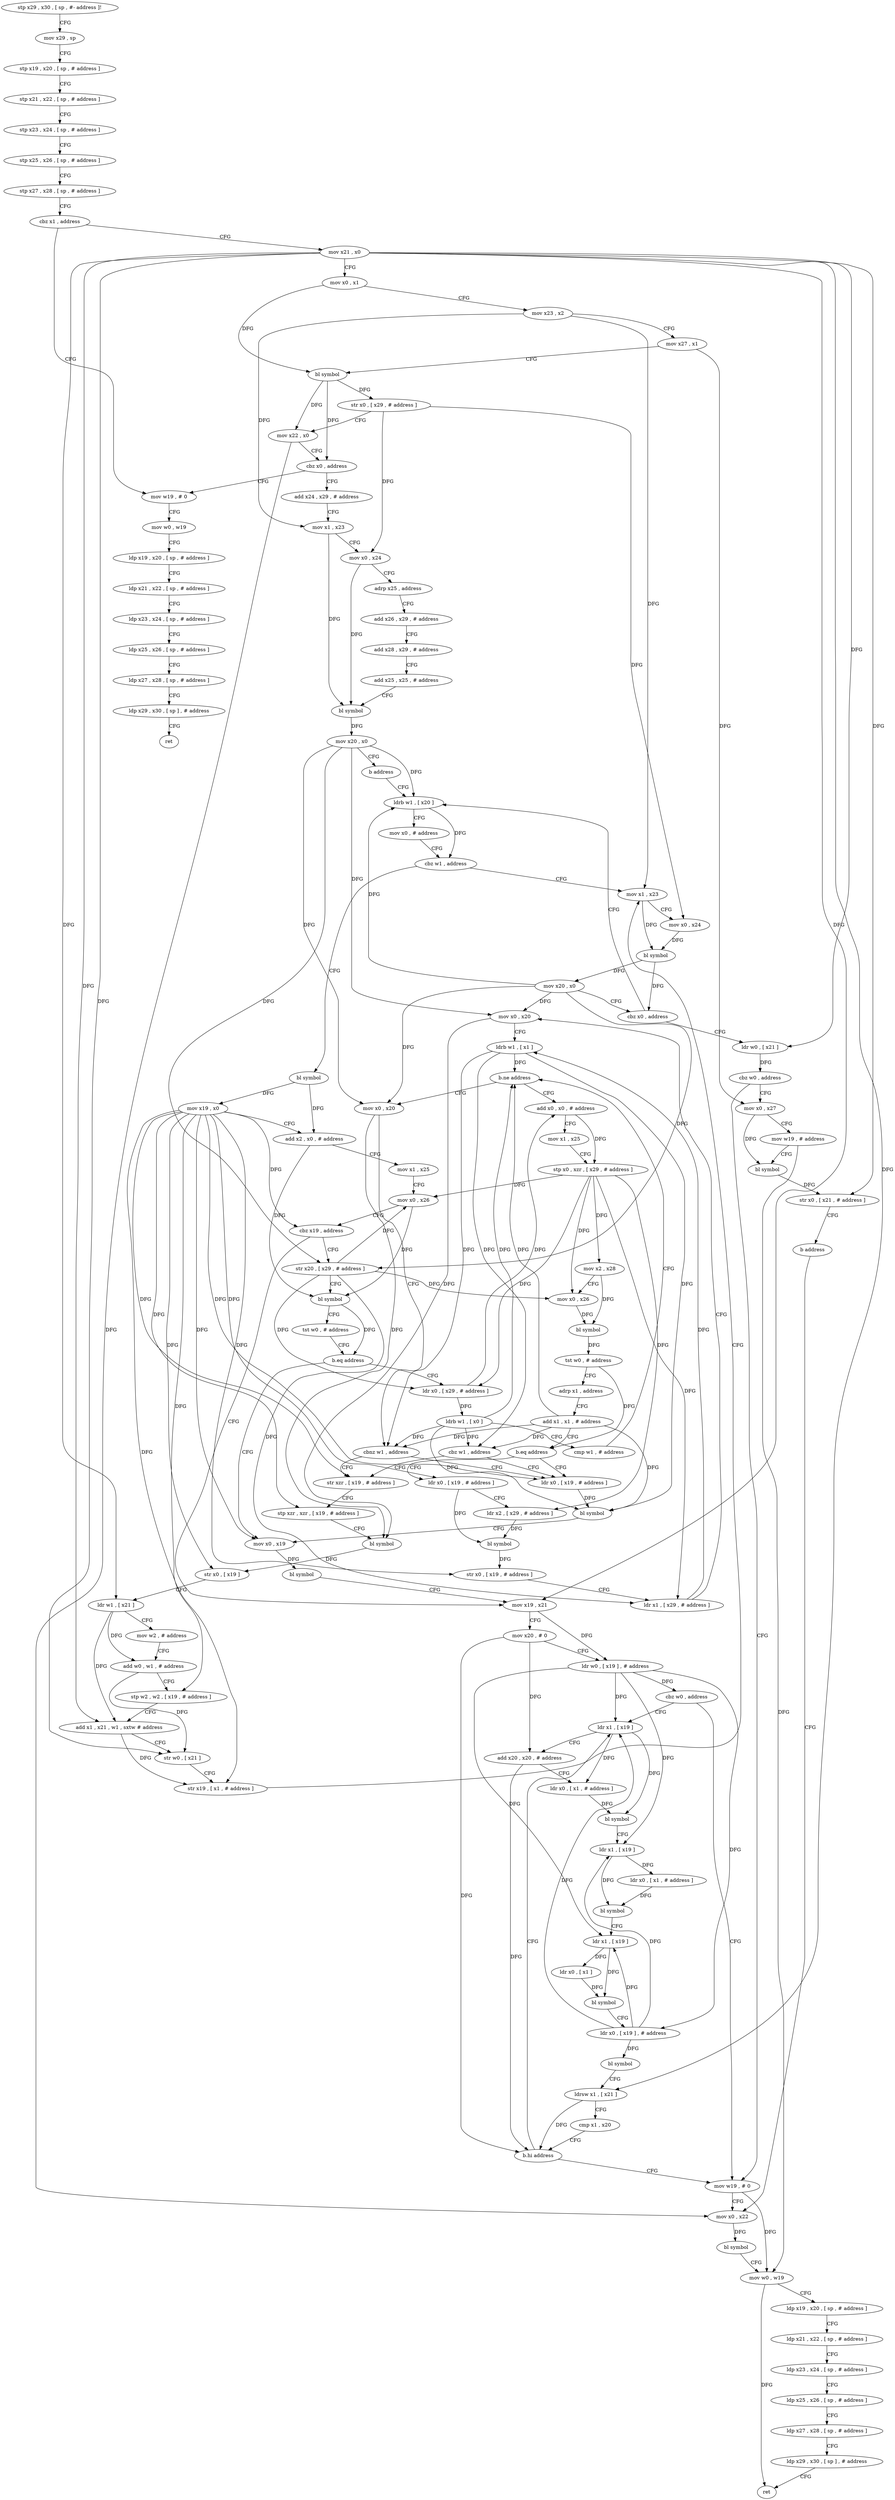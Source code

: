 digraph "func" {
"137424" [label = "stp x29 , x30 , [ sp , #- address ]!" ]
"137428" [label = "mov x29 , sp" ]
"137432" [label = "stp x19 , x20 , [ sp , # address ]" ]
"137436" [label = "stp x21 , x22 , [ sp , # address ]" ]
"137440" [label = "stp x23 , x24 , [ sp , # address ]" ]
"137444" [label = "stp x25 , x26 , [ sp , # address ]" ]
"137448" [label = "stp x27 , x28 , [ sp , # address ]" ]
"137452" [label = "cbz x1 , address" ]
"137876" [label = "mov w19 , # 0" ]
"137456" [label = "mov x21 , x0" ]
"137880" [label = "mov w0 , w19" ]
"137884" [label = "ldp x19 , x20 , [ sp , # address ]" ]
"137888" [label = "ldp x21 , x22 , [ sp , # address ]" ]
"137892" [label = "ldp x23 , x24 , [ sp , # address ]" ]
"137896" [label = "ldp x25 , x26 , [ sp , # address ]" ]
"137900" [label = "ldp x27 , x28 , [ sp , # address ]" ]
"137904" [label = "ldp x29 , x30 , [ sp ] , # address" ]
"137908" [label = "ret" ]
"137460" [label = "mov x0 , x1" ]
"137464" [label = "mov x23 , x2" ]
"137468" [label = "mov x27 , x1" ]
"137472" [label = "bl symbol" ]
"137476" [label = "str x0 , [ x29 , # address ]" ]
"137480" [label = "mov x22 , x0" ]
"137484" [label = "cbz x0 , address" ]
"137488" [label = "add x24 , x29 , # address" ]
"137492" [label = "mov x1 , x23" ]
"137496" [label = "mov x0 , x24" ]
"137500" [label = "adrp x25 , address" ]
"137504" [label = "add x26 , x29 , # address" ]
"137508" [label = "add x28 , x29 , # address" ]
"137512" [label = "add x25 , x25 , # address" ]
"137516" [label = "bl symbol" ]
"137520" [label = "mov x20 , x0" ]
"137524" [label = "b address" ]
"137600" [label = "ldrb w1 , [ x20 ]" ]
"137604" [label = "mov x0 , # address" ]
"137608" [label = "cbz w1 , address" ]
"137580" [label = "mov x1 , x23" ]
"137612" [label = "bl symbol" ]
"137584" [label = "mov x0 , x24" ]
"137588" [label = "bl symbol" ]
"137592" [label = "mov x20 , x0" ]
"137596" [label = "cbz x0 , address" ]
"137912" [label = "ldr w0 , [ x21 ]" ]
"137616" [label = "mov x19 , x0" ]
"137620" [label = "add x2 , x0 , # address" ]
"137624" [label = "mov x1 , x25" ]
"137628" [label = "mov x0 , x26" ]
"137632" [label = "cbz x19 , address" ]
"137756" [label = "mov x19 , x21" ]
"137636" [label = "str x20 , [ x29 , # address ]" ]
"137916" [label = "cbz w0 , address" ]
"137832" [label = "mov w19 , # 0" ]
"137920" [label = "mov x0 , x27" ]
"137760" [label = "mov x20 , # 0" ]
"137764" [label = "ldr w0 , [ x19 ] , # address" ]
"137768" [label = "cbz w0 , address" ]
"137772" [label = "ldr x1 , [ x19 ]" ]
"137640" [label = "bl symbol" ]
"137644" [label = "tst w0 , # address" ]
"137648" [label = "b.eq address" ]
"137748" [label = "mov x0 , x19" ]
"137652" [label = "ldr x0 , [ x29 , # address ]" ]
"137836" [label = "mov x0 , x22" ]
"137924" [label = "mov w19 , # address" ]
"137928" [label = "bl symbol" ]
"137932" [label = "str x0 , [ x21 , # address ]" ]
"137936" [label = "b address" ]
"137776" [label = "add x20 , x20 , # address" ]
"137780" [label = "ldr x0 , [ x1 , # address ]" ]
"137784" [label = "bl symbol" ]
"137788" [label = "ldr x1 , [ x19 ]" ]
"137792" [label = "ldr x0 , [ x1 , # address ]" ]
"137796" [label = "bl symbol" ]
"137800" [label = "ldr x1 , [ x19 ]" ]
"137804" [label = "ldr x0 , [ x1 ]" ]
"137808" [label = "bl symbol" ]
"137812" [label = "ldr x0 , [ x19 ] , # address" ]
"137816" [label = "bl symbol" ]
"137820" [label = "ldrsw x1 , [ x21 ]" ]
"137824" [label = "cmp x1 , x20" ]
"137828" [label = "b.hi address" ]
"137752" [label = "bl symbol" ]
"137656" [label = "ldrb w1 , [ x0 ]" ]
"137660" [label = "cmp w1 , # address" ]
"137664" [label = "b.ne address" ]
"137528" [label = "mov x0 , x20" ]
"137668" [label = "add x0 , x0 , # address" ]
"137840" [label = "bl symbol" ]
"137844" [label = "mov w0 , w19" ]
"137848" [label = "ldp x19 , x20 , [ sp , # address ]" ]
"137852" [label = "ldp x21 , x22 , [ sp , # address ]" ]
"137856" [label = "ldp x23 , x24 , [ sp , # address ]" ]
"137860" [label = "ldp x25 , x26 , [ sp , # address ]" ]
"137864" [label = "ldp x27 , x28 , [ sp , # address ]" ]
"137868" [label = "ldp x29 , x30 , [ sp ] , # address" ]
"137872" [label = "ret" ]
"137532" [label = "cbnz w1 , address" ]
"137740" [label = "ldr x0 , [ x19 , # address ]" ]
"137536" [label = "str xzr , [ x19 , # address ]" ]
"137672" [label = "mov x1 , x25" ]
"137676" [label = "stp x0 , xzr , [ x29 , # address ]" ]
"137680" [label = "mov x2 , x28" ]
"137684" [label = "mov x0 , x26" ]
"137688" [label = "bl symbol" ]
"137692" [label = "tst w0 , # address" ]
"137696" [label = "adrp x1 , address" ]
"137700" [label = "add x1 , x1 , # address" ]
"137704" [label = "b.eq address" ]
"137708" [label = "ldr x0 , [ x19 , # address ]" ]
"137744" [label = "bl symbol" ]
"137540" [label = "stp xzr , xzr , [ x19 , # address ]" ]
"137544" [label = "bl symbol" ]
"137548" [label = "str x0 , [ x19 ]" ]
"137552" [label = "ldr w1 , [ x21 ]" ]
"137556" [label = "mov w2 , # address" ]
"137560" [label = "add w0 , w1 , # address" ]
"137564" [label = "stp w2 , w2 , [ x19 , # address ]" ]
"137568" [label = "add x1 , x21 , w1 , sxtw # address" ]
"137572" [label = "str w0 , [ x21 ]" ]
"137576" [label = "str x19 , [ x1 , # address ]" ]
"137712" [label = "ldr x2 , [ x29 , # address ]" ]
"137716" [label = "bl symbol" ]
"137720" [label = "str x0 , [ x19 , # address ]" ]
"137724" [label = "ldr x1 , [ x29 , # address ]" ]
"137728" [label = "mov x0 , x20" ]
"137732" [label = "ldrb w1 , [ x1 ]" ]
"137736" [label = "cbz w1 , address" ]
"137424" -> "137428" [ label = "CFG" ]
"137428" -> "137432" [ label = "CFG" ]
"137432" -> "137436" [ label = "CFG" ]
"137436" -> "137440" [ label = "CFG" ]
"137440" -> "137444" [ label = "CFG" ]
"137444" -> "137448" [ label = "CFG" ]
"137448" -> "137452" [ label = "CFG" ]
"137452" -> "137876" [ label = "CFG" ]
"137452" -> "137456" [ label = "CFG" ]
"137876" -> "137880" [ label = "CFG" ]
"137456" -> "137460" [ label = "CFG" ]
"137456" -> "137912" [ label = "DFG" ]
"137456" -> "137756" [ label = "DFG" ]
"137456" -> "137932" [ label = "DFG" ]
"137456" -> "137820" [ label = "DFG" ]
"137456" -> "137552" [ label = "DFG" ]
"137456" -> "137568" [ label = "DFG" ]
"137456" -> "137572" [ label = "DFG" ]
"137880" -> "137884" [ label = "CFG" ]
"137884" -> "137888" [ label = "CFG" ]
"137888" -> "137892" [ label = "CFG" ]
"137892" -> "137896" [ label = "CFG" ]
"137896" -> "137900" [ label = "CFG" ]
"137900" -> "137904" [ label = "CFG" ]
"137904" -> "137908" [ label = "CFG" ]
"137460" -> "137464" [ label = "CFG" ]
"137460" -> "137472" [ label = "DFG" ]
"137464" -> "137468" [ label = "CFG" ]
"137464" -> "137492" [ label = "DFG" ]
"137464" -> "137580" [ label = "DFG" ]
"137468" -> "137472" [ label = "CFG" ]
"137468" -> "137920" [ label = "DFG" ]
"137472" -> "137476" [ label = "DFG" ]
"137472" -> "137480" [ label = "DFG" ]
"137472" -> "137484" [ label = "DFG" ]
"137476" -> "137480" [ label = "CFG" ]
"137476" -> "137496" [ label = "DFG" ]
"137476" -> "137584" [ label = "DFG" ]
"137480" -> "137484" [ label = "CFG" ]
"137480" -> "137836" [ label = "DFG" ]
"137484" -> "137876" [ label = "CFG" ]
"137484" -> "137488" [ label = "CFG" ]
"137488" -> "137492" [ label = "CFG" ]
"137492" -> "137496" [ label = "CFG" ]
"137492" -> "137516" [ label = "DFG" ]
"137496" -> "137500" [ label = "CFG" ]
"137496" -> "137516" [ label = "DFG" ]
"137500" -> "137504" [ label = "CFG" ]
"137504" -> "137508" [ label = "CFG" ]
"137508" -> "137512" [ label = "CFG" ]
"137512" -> "137516" [ label = "CFG" ]
"137516" -> "137520" [ label = "DFG" ]
"137520" -> "137524" [ label = "CFG" ]
"137520" -> "137600" [ label = "DFG" ]
"137520" -> "137636" [ label = "DFG" ]
"137520" -> "137528" [ label = "DFG" ]
"137520" -> "137728" [ label = "DFG" ]
"137524" -> "137600" [ label = "CFG" ]
"137600" -> "137604" [ label = "CFG" ]
"137600" -> "137608" [ label = "DFG" ]
"137604" -> "137608" [ label = "CFG" ]
"137608" -> "137580" [ label = "CFG" ]
"137608" -> "137612" [ label = "CFG" ]
"137580" -> "137584" [ label = "CFG" ]
"137580" -> "137588" [ label = "DFG" ]
"137612" -> "137616" [ label = "DFG" ]
"137612" -> "137620" [ label = "DFG" ]
"137584" -> "137588" [ label = "DFG" ]
"137588" -> "137592" [ label = "DFG" ]
"137588" -> "137596" [ label = "DFG" ]
"137592" -> "137596" [ label = "CFG" ]
"137592" -> "137600" [ label = "DFG" ]
"137592" -> "137636" [ label = "DFG" ]
"137592" -> "137528" [ label = "DFG" ]
"137592" -> "137728" [ label = "DFG" ]
"137596" -> "137912" [ label = "CFG" ]
"137596" -> "137600" [ label = "CFG" ]
"137912" -> "137916" [ label = "DFG" ]
"137616" -> "137620" [ label = "CFG" ]
"137616" -> "137632" [ label = "DFG" ]
"137616" -> "137748" [ label = "DFG" ]
"137616" -> "137740" [ label = "DFG" ]
"137616" -> "137536" [ label = "DFG" ]
"137616" -> "137540" [ label = "DFG" ]
"137616" -> "137548" [ label = "DFG" ]
"137616" -> "137564" [ label = "DFG" ]
"137616" -> "137576" [ label = "DFG" ]
"137616" -> "137708" [ label = "DFG" ]
"137616" -> "137720" [ label = "DFG" ]
"137620" -> "137624" [ label = "CFG" ]
"137620" -> "137640" [ label = "DFG" ]
"137624" -> "137628" [ label = "CFG" ]
"137628" -> "137632" [ label = "CFG" ]
"137628" -> "137640" [ label = "DFG" ]
"137632" -> "137756" [ label = "CFG" ]
"137632" -> "137636" [ label = "CFG" ]
"137756" -> "137760" [ label = "CFG" ]
"137756" -> "137764" [ label = "DFG" ]
"137636" -> "137640" [ label = "CFG" ]
"137636" -> "137628" [ label = "DFG" ]
"137636" -> "137652" [ label = "DFG" ]
"137636" -> "137724" [ label = "DFG" ]
"137636" -> "137684" [ label = "DFG" ]
"137916" -> "137832" [ label = "CFG" ]
"137916" -> "137920" [ label = "CFG" ]
"137832" -> "137836" [ label = "CFG" ]
"137832" -> "137844" [ label = "DFG" ]
"137920" -> "137924" [ label = "CFG" ]
"137920" -> "137928" [ label = "DFG" ]
"137760" -> "137764" [ label = "CFG" ]
"137760" -> "137776" [ label = "DFG" ]
"137760" -> "137828" [ label = "DFG" ]
"137764" -> "137768" [ label = "DFG" ]
"137764" -> "137772" [ label = "DFG" ]
"137764" -> "137788" [ label = "DFG" ]
"137764" -> "137800" [ label = "DFG" ]
"137764" -> "137812" [ label = "DFG" ]
"137768" -> "137832" [ label = "CFG" ]
"137768" -> "137772" [ label = "CFG" ]
"137772" -> "137776" [ label = "CFG" ]
"137772" -> "137780" [ label = "DFG" ]
"137772" -> "137784" [ label = "DFG" ]
"137640" -> "137644" [ label = "CFG" ]
"137640" -> "137648" [ label = "DFG" ]
"137644" -> "137648" [ label = "CFG" ]
"137648" -> "137748" [ label = "CFG" ]
"137648" -> "137652" [ label = "CFG" ]
"137748" -> "137752" [ label = "DFG" ]
"137652" -> "137656" [ label = "DFG" ]
"137652" -> "137668" [ label = "DFG" ]
"137836" -> "137840" [ label = "DFG" ]
"137924" -> "137928" [ label = "CFG" ]
"137924" -> "137844" [ label = "DFG" ]
"137928" -> "137932" [ label = "DFG" ]
"137932" -> "137936" [ label = "CFG" ]
"137936" -> "137836" [ label = "CFG" ]
"137776" -> "137780" [ label = "CFG" ]
"137776" -> "137828" [ label = "DFG" ]
"137780" -> "137784" [ label = "DFG" ]
"137784" -> "137788" [ label = "CFG" ]
"137788" -> "137792" [ label = "DFG" ]
"137788" -> "137796" [ label = "DFG" ]
"137792" -> "137796" [ label = "DFG" ]
"137796" -> "137800" [ label = "CFG" ]
"137800" -> "137804" [ label = "DFG" ]
"137800" -> "137808" [ label = "DFG" ]
"137804" -> "137808" [ label = "DFG" ]
"137808" -> "137812" [ label = "CFG" ]
"137812" -> "137816" [ label = "DFG" ]
"137812" -> "137772" [ label = "DFG" ]
"137812" -> "137788" [ label = "DFG" ]
"137812" -> "137800" [ label = "DFG" ]
"137816" -> "137820" [ label = "CFG" ]
"137820" -> "137824" [ label = "CFG" ]
"137820" -> "137828" [ label = "DFG" ]
"137824" -> "137828" [ label = "CFG" ]
"137828" -> "137772" [ label = "CFG" ]
"137828" -> "137832" [ label = "CFG" ]
"137752" -> "137756" [ label = "CFG" ]
"137656" -> "137660" [ label = "CFG" ]
"137656" -> "137664" [ label = "DFG" ]
"137656" -> "137532" [ label = "DFG" ]
"137656" -> "137744" [ label = "DFG" ]
"137656" -> "137736" [ label = "DFG" ]
"137660" -> "137664" [ label = "CFG" ]
"137664" -> "137528" [ label = "CFG" ]
"137664" -> "137668" [ label = "CFG" ]
"137528" -> "137532" [ label = "CFG" ]
"137528" -> "137544" [ label = "DFG" ]
"137668" -> "137672" [ label = "CFG" ]
"137668" -> "137676" [ label = "DFG" ]
"137840" -> "137844" [ label = "CFG" ]
"137844" -> "137848" [ label = "CFG" ]
"137844" -> "137872" [ label = "DFG" ]
"137848" -> "137852" [ label = "CFG" ]
"137852" -> "137856" [ label = "CFG" ]
"137856" -> "137860" [ label = "CFG" ]
"137860" -> "137864" [ label = "CFG" ]
"137864" -> "137868" [ label = "CFG" ]
"137868" -> "137872" [ label = "CFG" ]
"137532" -> "137740" [ label = "CFG" ]
"137532" -> "137536" [ label = "CFG" ]
"137740" -> "137744" [ label = "DFG" ]
"137536" -> "137540" [ label = "CFG" ]
"137672" -> "137676" [ label = "CFG" ]
"137676" -> "137680" [ label = "DFG" ]
"137676" -> "137628" [ label = "DFG" ]
"137676" -> "137652" [ label = "DFG" ]
"137676" -> "137724" [ label = "DFG" ]
"137676" -> "137712" [ label = "DFG" ]
"137676" -> "137684" [ label = "DFG" ]
"137680" -> "137684" [ label = "CFG" ]
"137680" -> "137688" [ label = "DFG" ]
"137684" -> "137688" [ label = "DFG" ]
"137688" -> "137692" [ label = "DFG" ]
"137692" -> "137696" [ label = "CFG" ]
"137692" -> "137704" [ label = "DFG" ]
"137696" -> "137700" [ label = "CFG" ]
"137700" -> "137704" [ label = "CFG" ]
"137700" -> "137664" [ label = "DFG" ]
"137700" -> "137532" [ label = "DFG" ]
"137700" -> "137744" [ label = "DFG" ]
"137700" -> "137736" [ label = "DFG" ]
"137704" -> "137740" [ label = "CFG" ]
"137704" -> "137708" [ label = "CFG" ]
"137708" -> "137712" [ label = "CFG" ]
"137708" -> "137716" [ label = "DFG" ]
"137744" -> "137748" [ label = "CFG" ]
"137540" -> "137544" [ label = "CFG" ]
"137544" -> "137548" [ label = "DFG" ]
"137548" -> "137552" [ label = "CFG" ]
"137552" -> "137556" [ label = "CFG" ]
"137552" -> "137560" [ label = "DFG" ]
"137552" -> "137568" [ label = "DFG" ]
"137556" -> "137560" [ label = "CFG" ]
"137560" -> "137564" [ label = "CFG" ]
"137560" -> "137572" [ label = "DFG" ]
"137564" -> "137568" [ label = "CFG" ]
"137568" -> "137572" [ label = "CFG" ]
"137568" -> "137576" [ label = "DFG" ]
"137572" -> "137576" [ label = "CFG" ]
"137576" -> "137580" [ label = "CFG" ]
"137712" -> "137716" [ label = "DFG" ]
"137716" -> "137720" [ label = "DFG" ]
"137720" -> "137724" [ label = "CFG" ]
"137724" -> "137728" [ label = "CFG" ]
"137724" -> "137732" [ label = "DFG" ]
"137728" -> "137732" [ label = "CFG" ]
"137728" -> "137544" [ label = "DFG" ]
"137732" -> "137736" [ label = "DFG" ]
"137732" -> "137664" [ label = "DFG" ]
"137732" -> "137532" [ label = "DFG" ]
"137732" -> "137744" [ label = "DFG" ]
"137736" -> "137536" [ label = "CFG" ]
"137736" -> "137740" [ label = "CFG" ]
}
